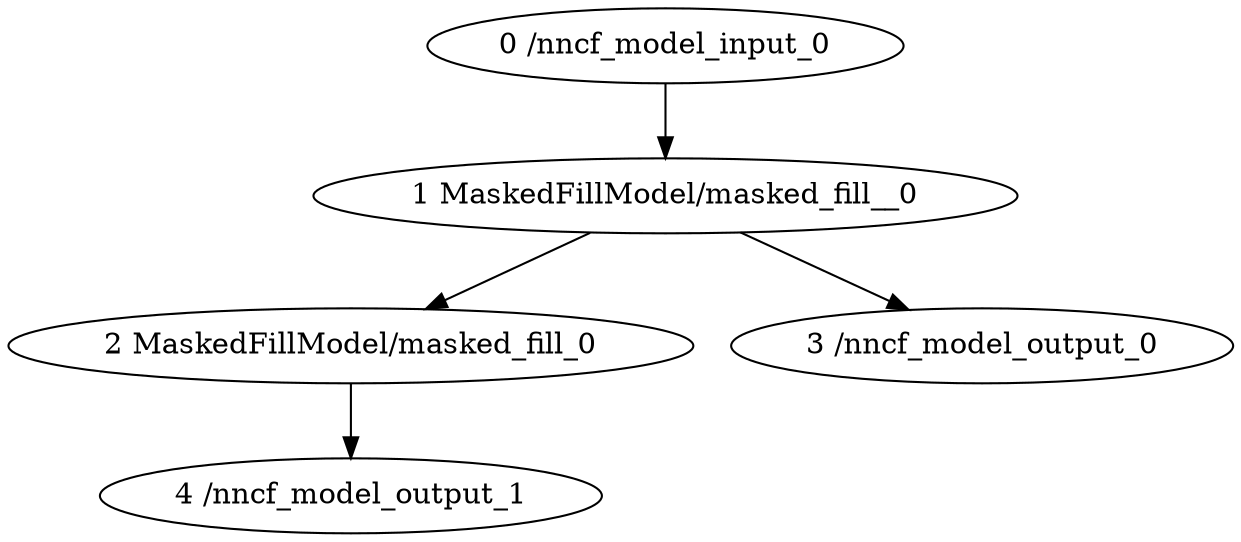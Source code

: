 strict digraph  {
"0 /nncf_model_input_0" [id=0, type=nncf_model_input];
"1 MaskedFillModel/masked_fill__0" [id=1, type=masked_fill_];
"2 MaskedFillModel/masked_fill_0" [id=2, type=masked_fill];
"3 /nncf_model_output_0" [id=3, type=nncf_model_output];
"4 /nncf_model_output_1" [id=4, type=nncf_model_output];
"0 /nncf_model_input_0" -> "1 MaskedFillModel/masked_fill__0";
"1 MaskedFillModel/masked_fill__0" -> "2 MaskedFillModel/masked_fill_0";
"1 MaskedFillModel/masked_fill__0" -> "3 /nncf_model_output_0";
"2 MaskedFillModel/masked_fill_0" -> "4 /nncf_model_output_1";
}
